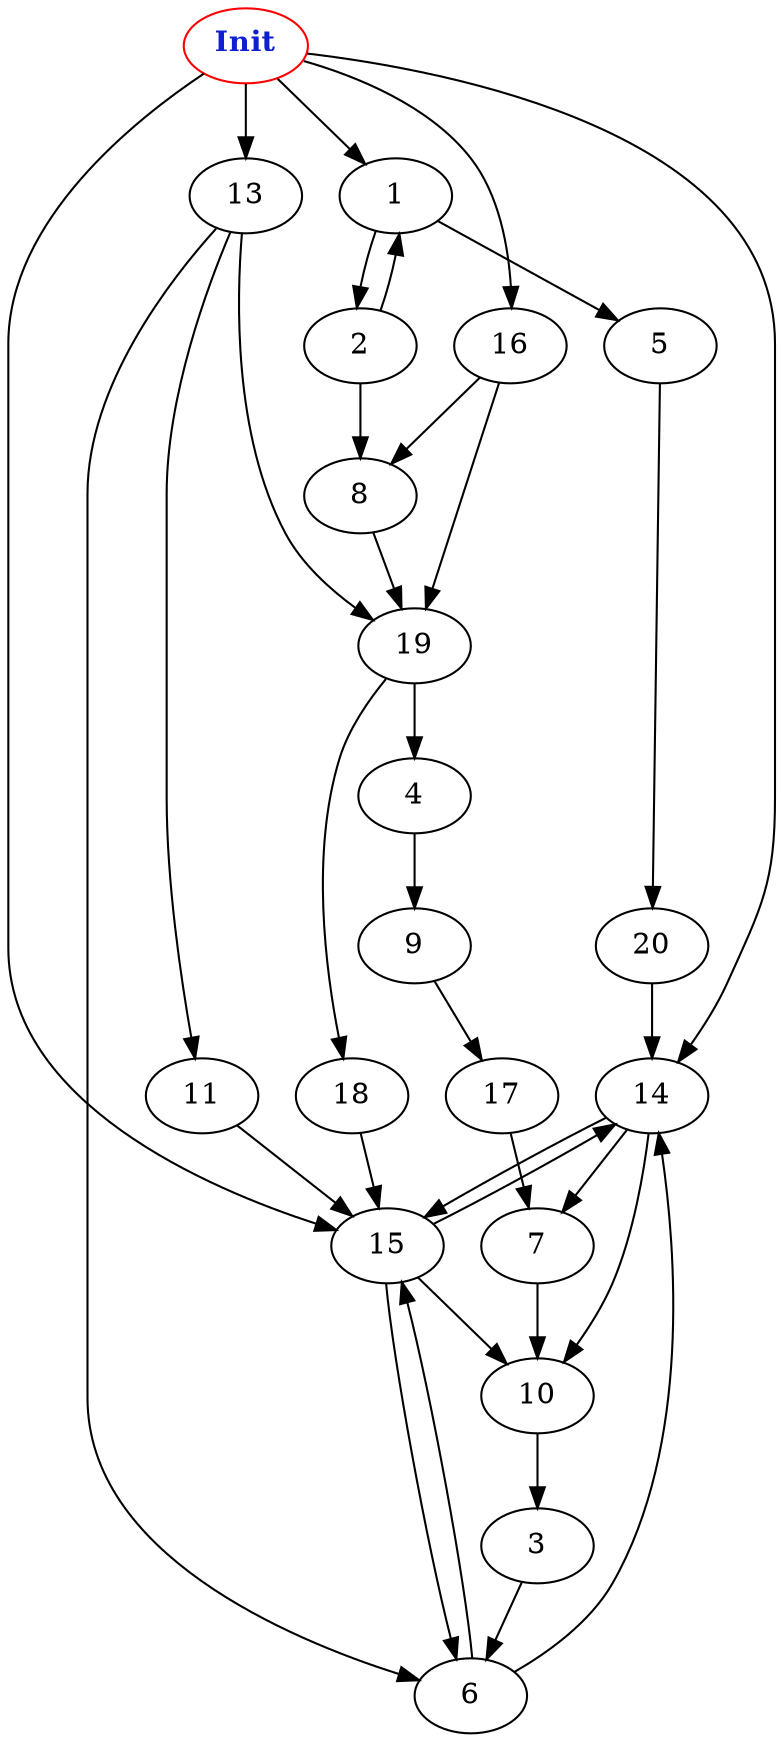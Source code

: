 digraph "Perturbed Net Graph with 20 nodes" {
edge ["class"="link-class"]
"0" ["color"="red","label"=<<b>Init</b>>,"fontcolor"="#1020d0"]
"0" -> "14" ["weight"="1.0"]
"0" -> "15" ["weight"="4.0"]
"0" -> "16" ["weight"="7.0"]
"0" -> "1" ["weight"="2.0"]
"0" -> "13" ["weight"="9.0"]
"14" -> "15" ["weight"="7.0"]
"14" -> "10" ["weight"="9.0"]
"14" -> "7" ["weight"="2.0"]
"15" -> "14" ["weight"="5.0"]
"15" -> "6" ["weight"="3.0"]
"15" -> "10" ["weight"="4.0"]
"16" -> "19" ["weight"="1.0"]
"16" -> "8" ["weight"="7.0"]
"1" -> "2" ["weight"="8.0"]
"1" -> "5" ["weight"="8.0"]
"13" -> "19" ["weight"="5.0"]
"13" -> "11" ["weight"="1.0"]
"13" -> "6" ["weight"="1.0"]
"5" -> "20" ["weight"="2.0"]
"20" -> "14" ["weight"="3.0"]
"10" -> "3" ["weight"="8.0"]
"3" -> "6" ["weight"="5.0"]
"6" -> "15" ["weight"="3.0"]
"6" -> "14" ["weight"="2.0"]
"7" -> "10" ["weight"="2.0"]
"2" -> "8" ["weight"="9.0"]
"2" -> "1" ["weight"="6.0"]
"9" -> "17" ["weight"="4.0"]
"17" -> "7" ["weight"="2.0"]
"19" -> "4" ["weight"="8.0"]
"19" -> "18" ["weight"="1.0"]
"11" -> "15" ["weight"="3.0"]
"8" -> "19" ["weight"="1.0"]
"18" -> "15" ["weight"="3.0"]
"4" -> "9" ["weight"="8.0"]
}